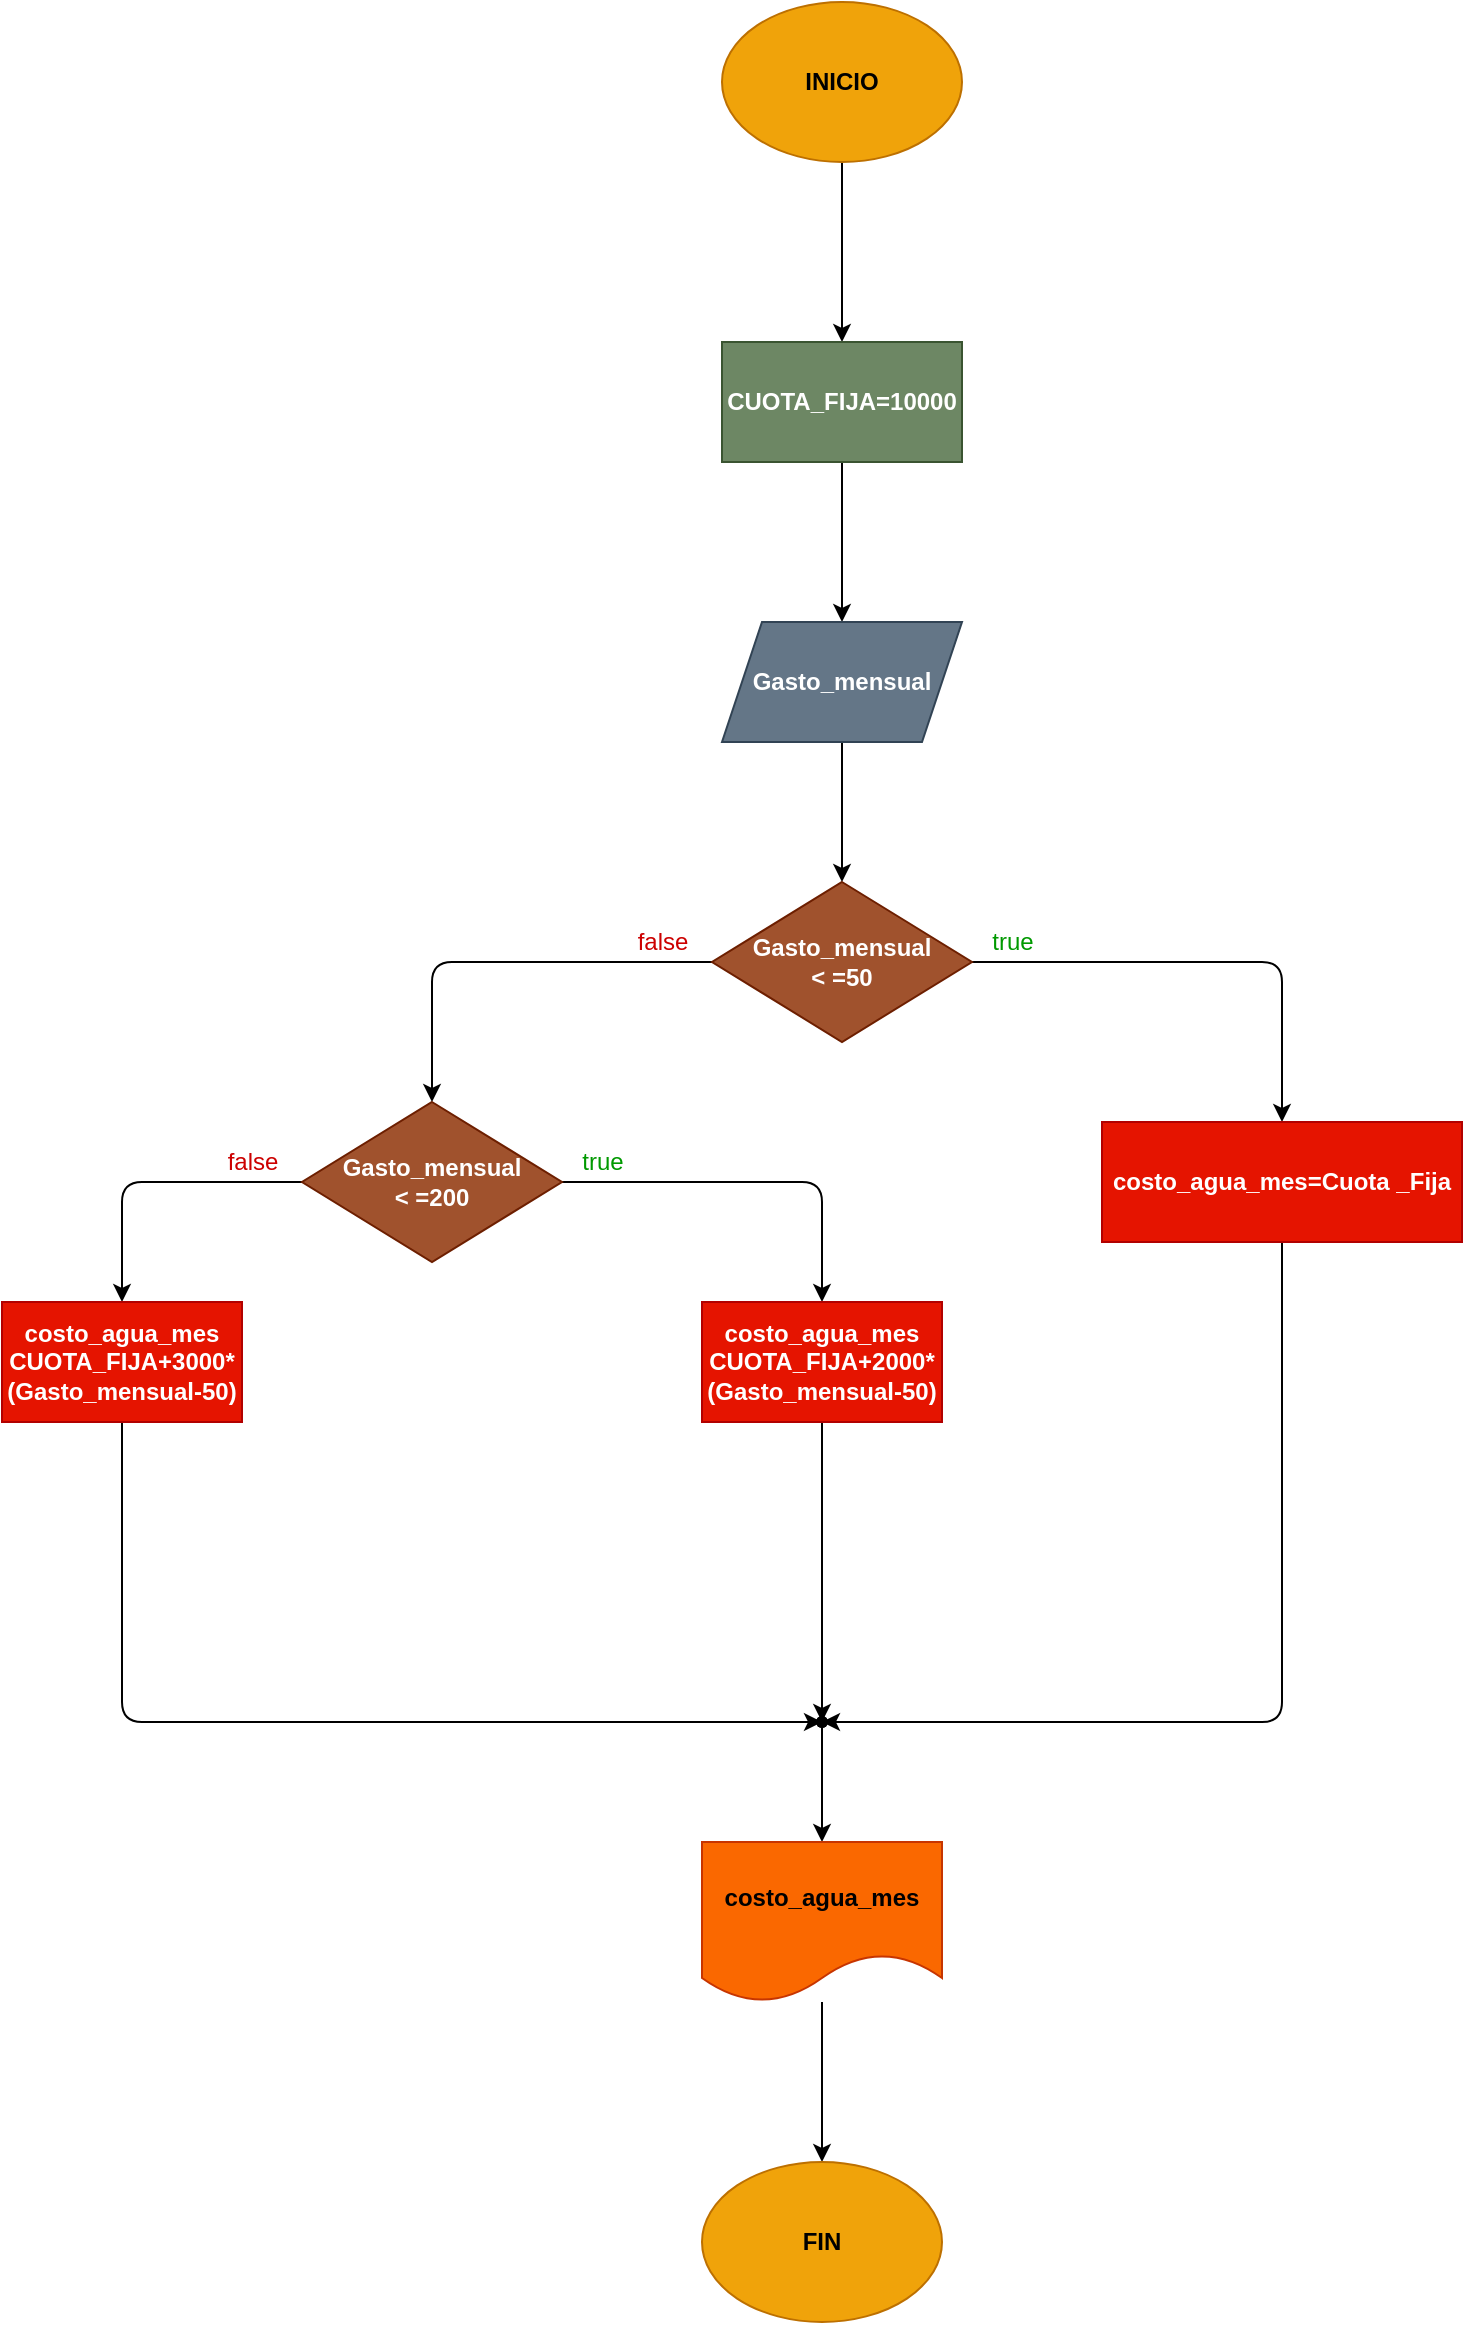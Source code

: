 <mxfile>
    <diagram id="wjK9G8_WY8d2WOo1UTLB" name="Página-1">
        <mxGraphModel dx="1537" dy="413" grid="1" gridSize="10" guides="1" tooltips="1" connect="1" arrows="1" fold="1" page="1" pageScale="1" pageWidth="827" pageHeight="1169" math="0" shadow="0">
            <root>
                <mxCell id="0"/>
                <mxCell id="1" parent="0"/>
                <mxCell id="30" value="" style="edgeStyle=none;html=1;" edge="1" parent="1" source="28">
                    <mxGeometry relative="1" as="geometry">
                        <mxPoint x="400" y="650" as="targetPoint"/>
                    </mxGeometry>
                </mxCell>
                <mxCell id="28" value="&lt;b&gt;INICIO&lt;/b&gt;" style="ellipse;whiteSpace=wrap;html=1;fillColor=#f0a30a;fontColor=#000000;strokeColor=#BD7000;" vertex="1" parent="1">
                    <mxGeometry x="340" y="480" width="120" height="80" as="geometry"/>
                </mxCell>
                <mxCell id="33" value="" style="edgeStyle=none;html=1;" edge="1" parent="1" source="31" target="32">
                    <mxGeometry relative="1" as="geometry"/>
                </mxCell>
                <mxCell id="31" value="&lt;b&gt;CUOTA_FIJA=10000&lt;/b&gt;" style="rounded=0;whiteSpace=wrap;html=1;fillColor=#6d8764;fontColor=#ffffff;strokeColor=#3A5431;" vertex="1" parent="1">
                    <mxGeometry x="340" y="650" width="120" height="60" as="geometry"/>
                </mxCell>
                <mxCell id="35" value="" style="edgeStyle=none;html=1;" edge="1" parent="1" source="32" target="34">
                    <mxGeometry relative="1" as="geometry"/>
                </mxCell>
                <mxCell id="32" value="&lt;b&gt;Gasto_mensual&lt;/b&gt;" style="shape=parallelogram;perimeter=parallelogramPerimeter;whiteSpace=wrap;html=1;fixedSize=1;rounded=0;fillColor=#647687;fontColor=#ffffff;strokeColor=#314354;" vertex="1" parent="1">
                    <mxGeometry x="340" y="790" width="120" height="60" as="geometry"/>
                </mxCell>
                <mxCell id="39" style="edgeStyle=none;html=1;entryX=0.5;entryY=0;entryDx=0;entryDy=0;" edge="1" parent="1" source="34" target="38">
                    <mxGeometry relative="1" as="geometry">
                        <Array as="points">
                            <mxPoint x="195" y="960"/>
                        </Array>
                    </mxGeometry>
                </mxCell>
                <mxCell id="55" style="edgeStyle=none;html=1;entryX=0.5;entryY=0;entryDx=0;entryDy=0;" edge="1" parent="1" source="34" target="36">
                    <mxGeometry relative="1" as="geometry">
                        <Array as="points">
                            <mxPoint x="620" y="960"/>
                        </Array>
                    </mxGeometry>
                </mxCell>
                <mxCell id="34" value="&lt;b&gt;Gasto_mensual&lt;br&gt;&amp;lt; =50&lt;/b&gt;" style="rhombus;whiteSpace=wrap;html=1;rounded=0;fillColor=#a0522d;fontColor=#ffffff;strokeColor=#6D1F00;" vertex="1" parent="1">
                    <mxGeometry x="335" y="920" width="130" height="80" as="geometry"/>
                </mxCell>
                <mxCell id="56" style="edgeStyle=none;html=1;entryX=0.45;entryY=0.85;entryDx=0;entryDy=0;entryPerimeter=0;" edge="1" parent="1" source="36" target="48">
                    <mxGeometry relative="1" as="geometry">
                        <Array as="points">
                            <mxPoint x="620" y="1340"/>
                        </Array>
                    </mxGeometry>
                </mxCell>
                <mxCell id="36" value="&lt;b&gt;costo_agua_mes=Cuota _Fija&lt;/b&gt;" style="rounded=0;whiteSpace=wrap;html=1;fillColor=#e51400;fontColor=#ffffff;strokeColor=#B20000;" vertex="1" parent="1">
                    <mxGeometry x="530" y="1040" width="180" height="60" as="geometry"/>
                </mxCell>
                <mxCell id="42" style="edgeStyle=none;html=1;entryX=0.5;entryY=0;entryDx=0;entryDy=0;" edge="1" parent="1" source="38" target="41">
                    <mxGeometry relative="1" as="geometry">
                        <Array as="points">
                            <mxPoint x="390" y="1070"/>
                        </Array>
                    </mxGeometry>
                </mxCell>
                <mxCell id="44" style="edgeStyle=none;html=1;entryX=0.5;entryY=0;entryDx=0;entryDy=0;" edge="1" parent="1" source="38" target="43">
                    <mxGeometry relative="1" as="geometry">
                        <Array as="points">
                            <mxPoint x="40" y="1070"/>
                        </Array>
                    </mxGeometry>
                </mxCell>
                <mxCell id="38" value="&lt;b&gt;Gasto_mensual&lt;br&gt;&amp;lt; =200&lt;/b&gt;" style="rhombus;whiteSpace=wrap;html=1;fillColor=#a0522d;fontColor=#ffffff;strokeColor=#6D1F00;" vertex="1" parent="1">
                    <mxGeometry x="130" y="1030" width="130" height="80" as="geometry"/>
                </mxCell>
                <mxCell id="47" style="edgeStyle=none;html=1;entryX=1.2;entryY=0.45;entryDx=0;entryDy=0;entryPerimeter=0;" edge="1" parent="1" source="41" target="45">
                    <mxGeometry relative="1" as="geometry"/>
                </mxCell>
                <mxCell id="41" value="&lt;b&gt;costo_agua_mes&lt;br&gt;CUOTA_FIJA+2000*&lt;br&gt;(Gasto_mensual-50)&lt;/b&gt;" style="rounded=0;whiteSpace=wrap;html=1;fillColor=#e51400;fontColor=#ffffff;strokeColor=#B20000;" vertex="1" parent="1">
                    <mxGeometry x="330" y="1130" width="120" height="60" as="geometry"/>
                </mxCell>
                <mxCell id="50" style="edgeStyle=none;html=1;entryX=1.05;entryY=1.05;entryDx=0;entryDy=0;entryPerimeter=0;" edge="1" parent="1" source="43" target="45">
                    <mxGeometry relative="1" as="geometry">
                        <mxPoint x="130" y="1320" as="targetPoint"/>
                        <Array as="points">
                            <mxPoint x="40" y="1340"/>
                        </Array>
                    </mxGeometry>
                </mxCell>
                <mxCell id="43" value="&lt;b&gt;costo_agua_mes&lt;br&gt;CUOTA_FIJA+3000*&lt;br&gt;(Gasto_mensual-50)&lt;/b&gt;" style="rounded=0;whiteSpace=wrap;html=1;fillColor=#e51400;fontColor=#ffffff;strokeColor=#B20000;" vertex="1" parent="1">
                    <mxGeometry x="-20" y="1130" width="120" height="60" as="geometry"/>
                </mxCell>
                <mxCell id="45" value="" style="shape=waypoint;sketch=0;size=6;pointerEvents=1;points=[];fillColor=default;resizable=0;rotatable=0;perimeter=centerPerimeter;snapToPoint=1;rounded=0;" vertex="1" parent="1">
                    <mxGeometry x="380" y="1330" width="20" height="20" as="geometry"/>
                </mxCell>
                <mxCell id="52" value="" style="edgeStyle=none;html=1;" edge="1" parent="1" source="48" target="51">
                    <mxGeometry relative="1" as="geometry"/>
                </mxCell>
                <mxCell id="48" value="" style="shape=waypoint;sketch=0;size=6;pointerEvents=1;points=[];fillColor=default;resizable=0;rotatable=0;perimeter=centerPerimeter;snapToPoint=1;rounded=0;" vertex="1" parent="1">
                    <mxGeometry x="380" y="1330" width="20" height="20" as="geometry"/>
                </mxCell>
                <mxCell id="54" value="" style="edgeStyle=none;html=1;" edge="1" parent="1" source="51" target="53">
                    <mxGeometry relative="1" as="geometry"/>
                </mxCell>
                <mxCell id="51" value="&lt;b&gt;costo_agua_mes&lt;/b&gt;" style="shape=document;whiteSpace=wrap;html=1;boundedLbl=1;sketch=0;rounded=0;fillColor=#fa6800;fontColor=#000000;strokeColor=#C73500;" vertex="1" parent="1">
                    <mxGeometry x="330" y="1400" width="120" height="80" as="geometry"/>
                </mxCell>
                <mxCell id="53" value="&lt;b&gt;FIN&lt;/b&gt;" style="ellipse;whiteSpace=wrap;html=1;fillColor=#f0a30a;fontColor=#000000;strokeColor=#BD7000;" vertex="1" parent="1">
                    <mxGeometry x="330" y="1560" width="120" height="80" as="geometry"/>
                </mxCell>
                <mxCell id="57" value="&lt;font color=&quot;#009900&quot;&gt;true&lt;/font&gt;" style="text;html=1;align=center;verticalAlign=middle;resizable=0;points=[];autosize=1;strokeColor=none;fillColor=none;" vertex="1" parent="1">
                    <mxGeometry x="465" y="935" width="40" height="30" as="geometry"/>
                </mxCell>
                <mxCell id="58" value="&lt;font color=&quot;#009900&quot;&gt;true&lt;/font&gt;" style="text;html=1;align=center;verticalAlign=middle;resizable=0;points=[];autosize=1;strokeColor=none;fillColor=none;" vertex="1" parent="1">
                    <mxGeometry x="260" y="1045" width="40" height="30" as="geometry"/>
                </mxCell>
                <mxCell id="59" value="false" style="text;html=1;align=center;verticalAlign=middle;resizable=0;points=[];autosize=1;strokeColor=none;fillColor=none;fontColor=#CC0000;" vertex="1" parent="1">
                    <mxGeometry x="285" y="935" width="50" height="30" as="geometry"/>
                </mxCell>
                <mxCell id="60" value="false" style="text;html=1;align=center;verticalAlign=middle;resizable=0;points=[];autosize=1;strokeColor=none;fillColor=none;fontColor=#CC0000;" vertex="1" parent="1">
                    <mxGeometry x="80" y="1045" width="50" height="30" as="geometry"/>
                </mxCell>
            </root>
        </mxGraphModel>
    </diagram>
</mxfile>